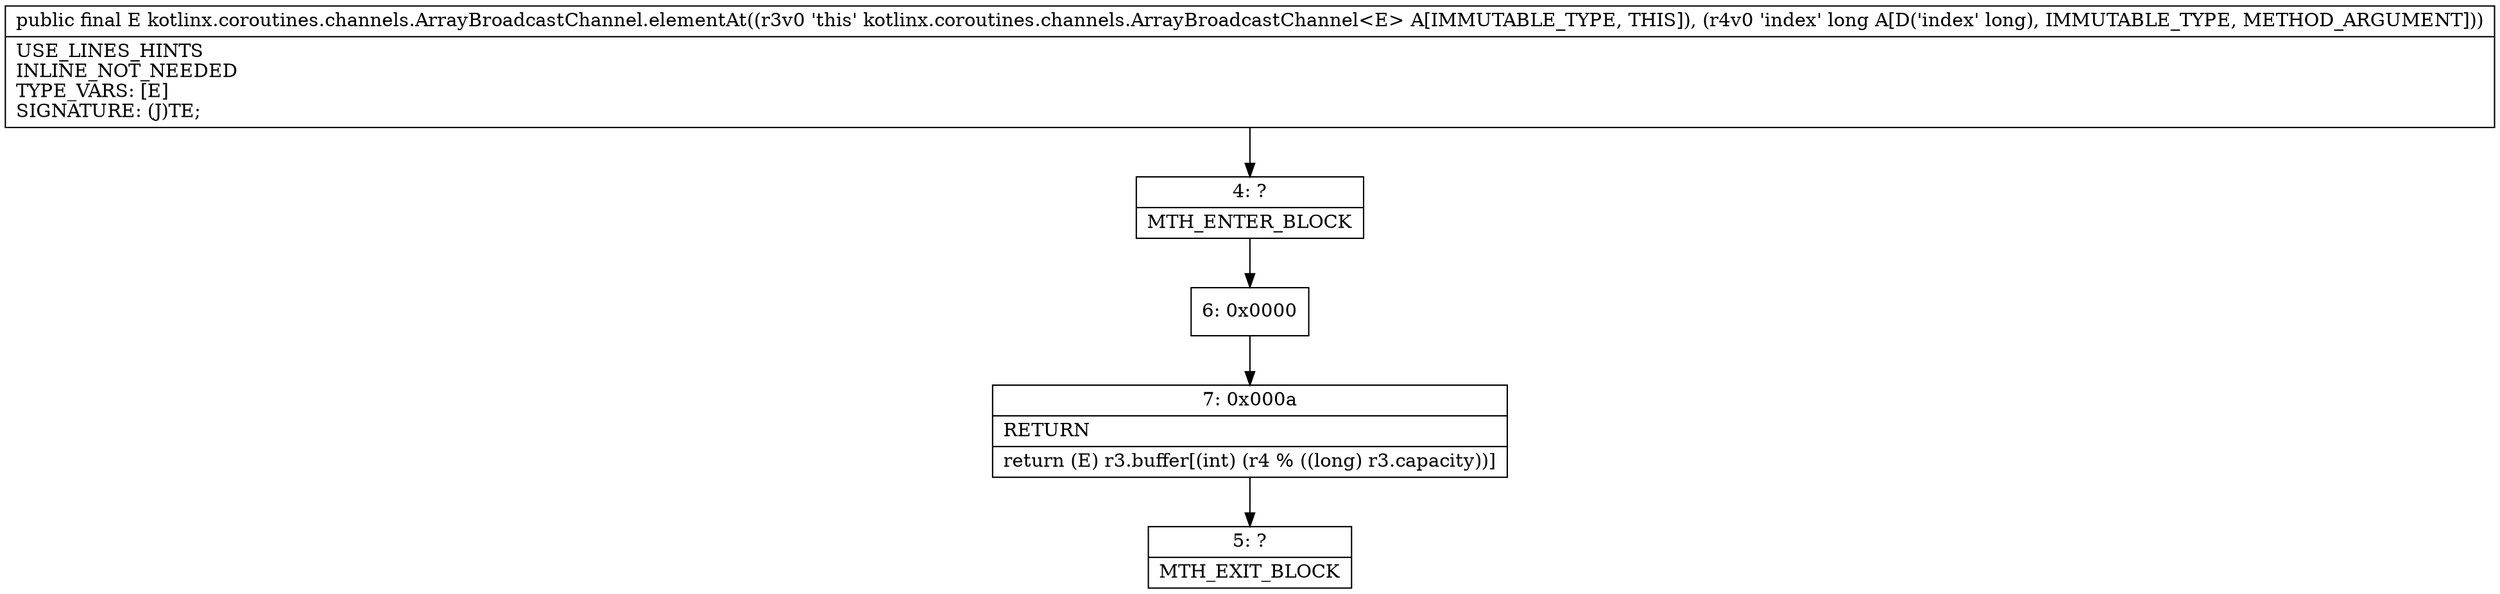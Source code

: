 digraph "CFG forkotlinx.coroutines.channels.ArrayBroadcastChannel.elementAt(J)Ljava\/lang\/Object;" {
Node_4 [shape=record,label="{4\:\ ?|MTH_ENTER_BLOCK\l}"];
Node_6 [shape=record,label="{6\:\ 0x0000}"];
Node_7 [shape=record,label="{7\:\ 0x000a|RETURN\l|return (E) r3.buffer[(int) (r4 % ((long) r3.capacity))]\l}"];
Node_5 [shape=record,label="{5\:\ ?|MTH_EXIT_BLOCK\l}"];
MethodNode[shape=record,label="{public final E kotlinx.coroutines.channels.ArrayBroadcastChannel.elementAt((r3v0 'this' kotlinx.coroutines.channels.ArrayBroadcastChannel\<E\> A[IMMUTABLE_TYPE, THIS]), (r4v0 'index' long A[D('index' long), IMMUTABLE_TYPE, METHOD_ARGUMENT]))  | USE_LINES_HINTS\lINLINE_NOT_NEEDED\lTYPE_VARS: [E]\lSIGNATURE: (J)TE;\l}"];
MethodNode -> Node_4;Node_4 -> Node_6;
Node_6 -> Node_7;
Node_7 -> Node_5;
}


